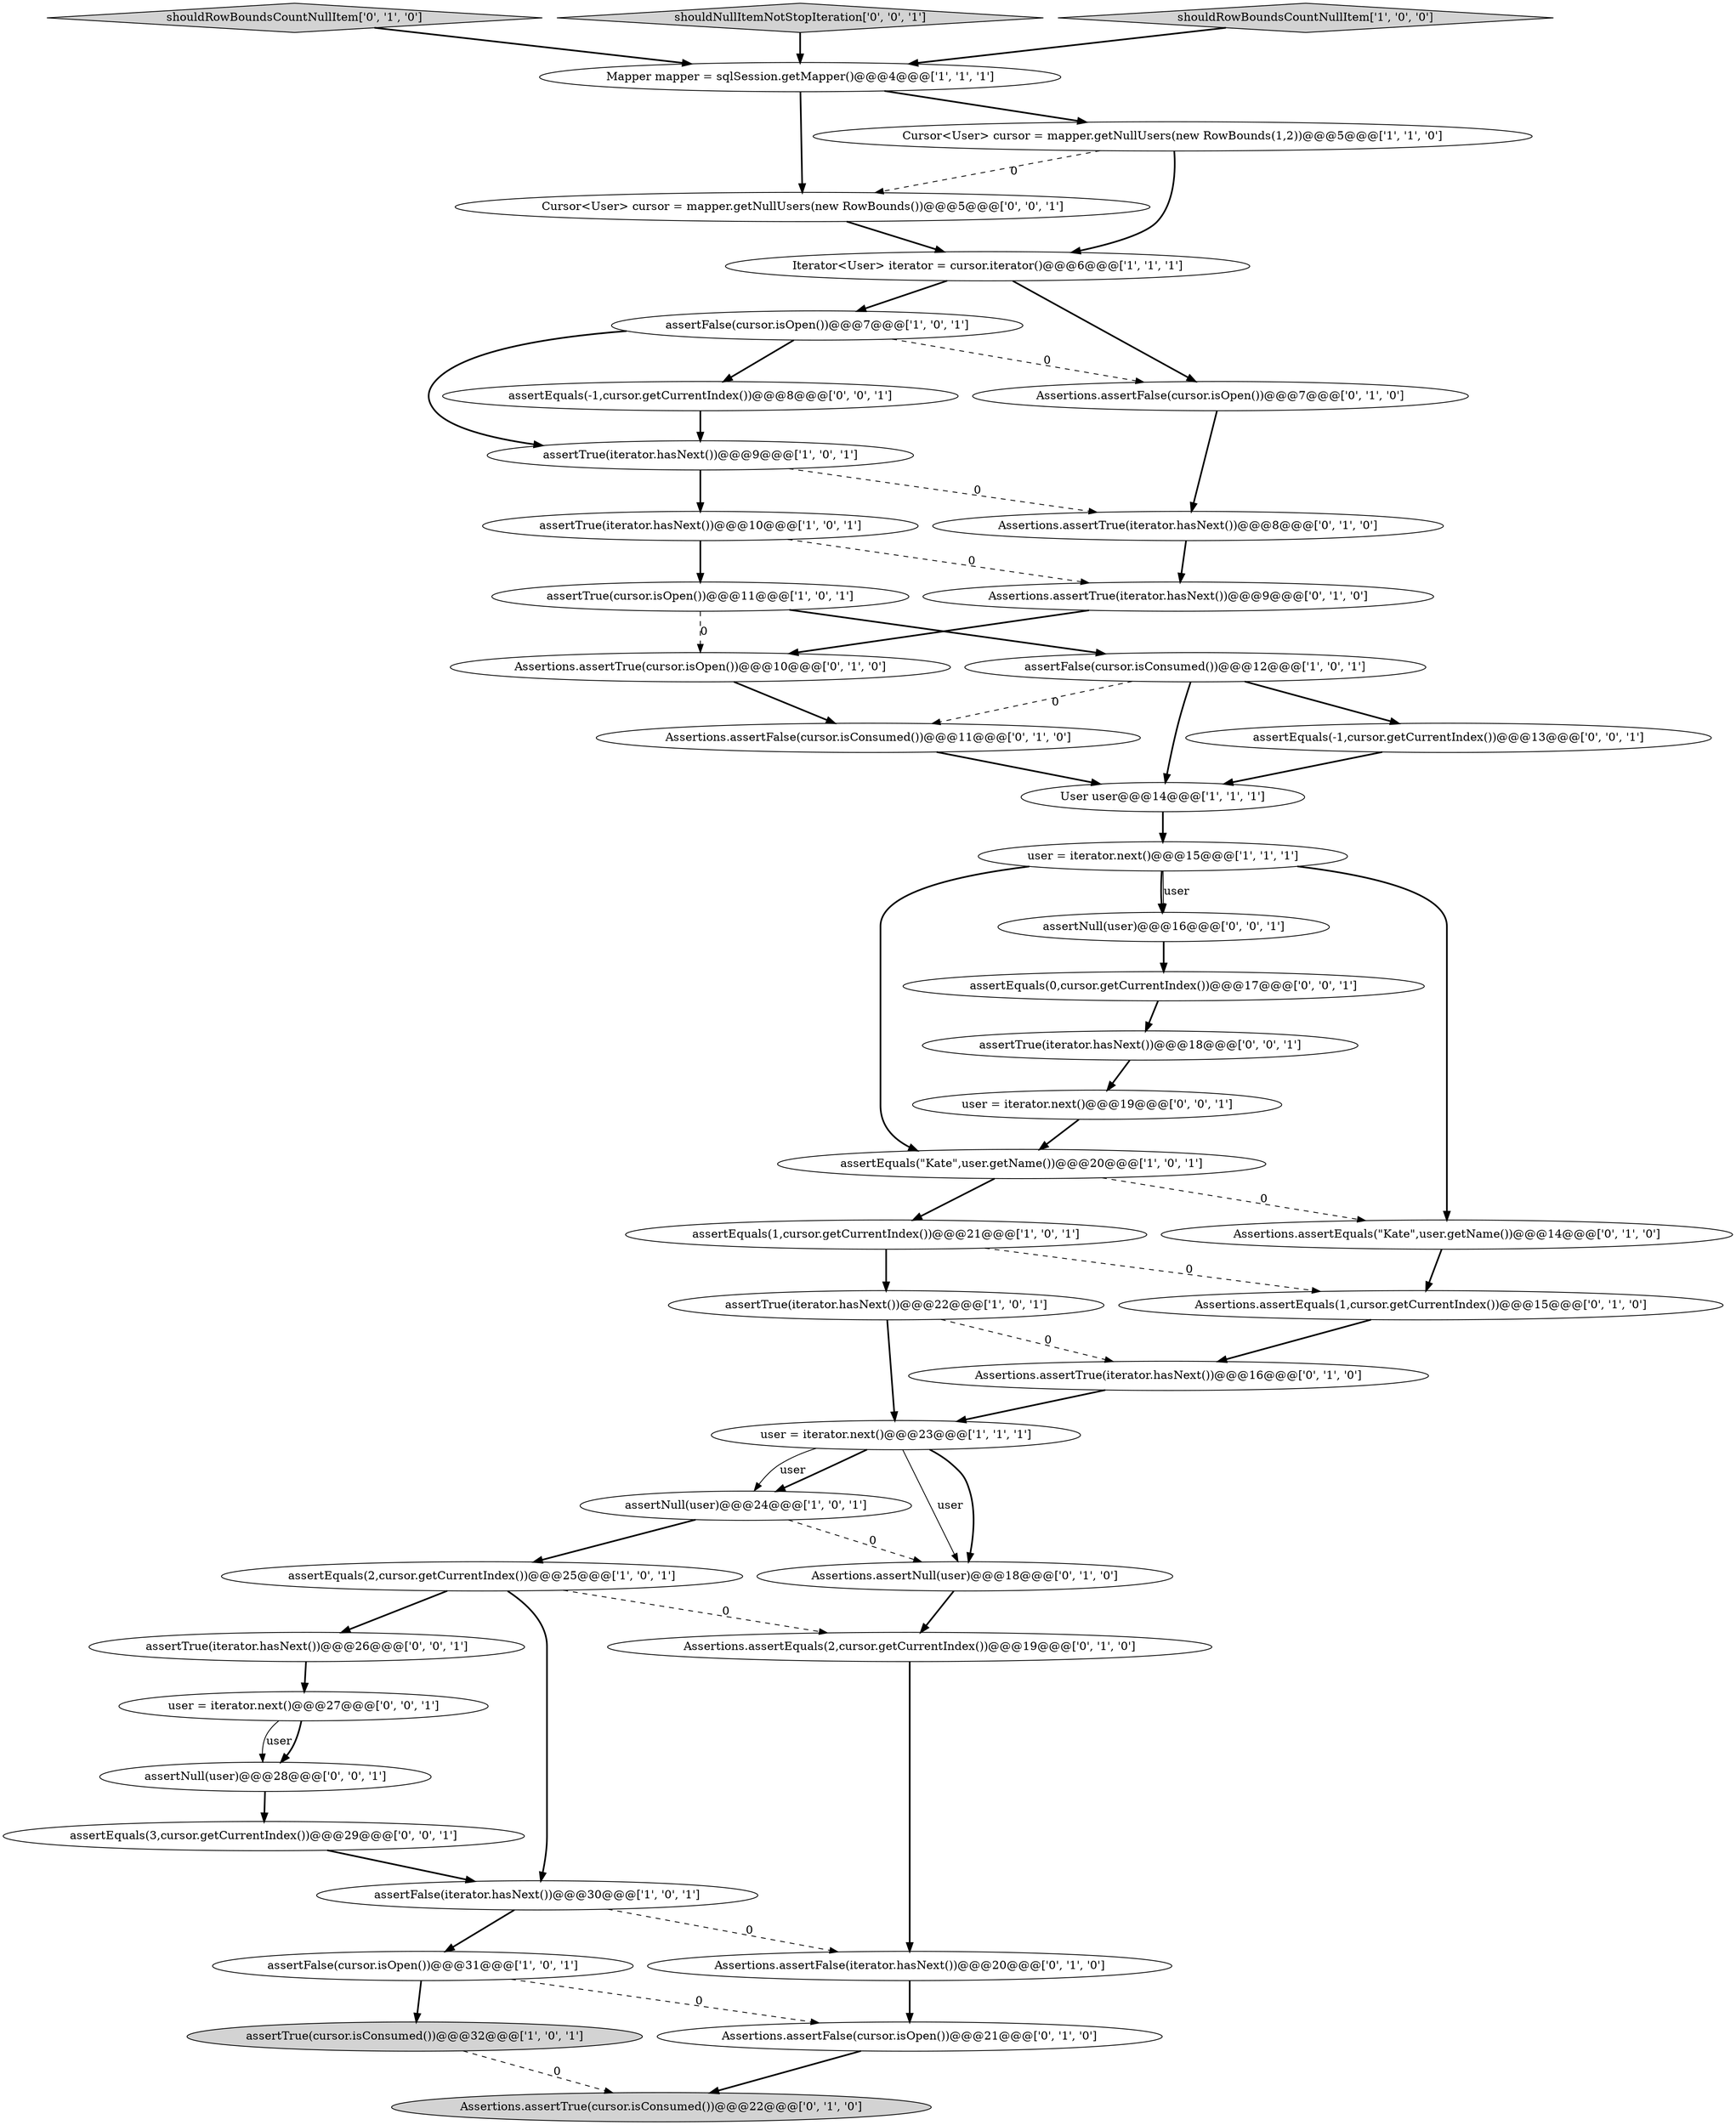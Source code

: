 digraph {
18 [style = filled, label = "user = iterator.next()@@@15@@@['1', '1', '1']", fillcolor = white, shape = ellipse image = "AAA0AAABBB1BBB"];
0 [style = filled, label = "Mapper mapper = sqlSession.getMapper()@@@4@@@['1', '1', '1']", fillcolor = white, shape = ellipse image = "AAA0AAABBB1BBB"];
31 [style = filled, label = "shouldRowBoundsCountNullItem['0', '1', '0']", fillcolor = lightgray, shape = diamond image = "AAA0AAABBB2BBB"];
32 [style = filled, label = "Assertions.assertFalse(cursor.isOpen())@@@7@@@['0', '1', '0']", fillcolor = white, shape = ellipse image = "AAA1AAABBB2BBB"];
17 [style = filled, label = "assertTrue(iterator.hasNext())@@@10@@@['1', '0', '1']", fillcolor = white, shape = ellipse image = "AAA0AAABBB1BBB"];
14 [style = filled, label = "assertTrue(iterator.hasNext())@@@22@@@['1', '0', '1']", fillcolor = white, shape = ellipse image = "AAA0AAABBB1BBB"];
19 [style = filled, label = "assertNull(user)@@@24@@@['1', '0', '1']", fillcolor = white, shape = ellipse image = "AAA0AAABBB1BBB"];
6 [style = filled, label = "assertFalse(cursor.isOpen())@@@31@@@['1', '0', '1']", fillcolor = white, shape = ellipse image = "AAA0AAABBB1BBB"];
12 [style = filled, label = "User user@@@14@@@['1', '1', '1']", fillcolor = white, shape = ellipse image = "AAA0AAABBB1BBB"];
15 [style = filled, label = "user = iterator.next()@@@23@@@['1', '1', '1']", fillcolor = white, shape = ellipse image = "AAA0AAABBB1BBB"];
37 [style = filled, label = "assertTrue(iterator.hasNext())@@@18@@@['0', '0', '1']", fillcolor = white, shape = ellipse image = "AAA0AAABBB3BBB"];
44 [style = filled, label = "shouldNullItemNotStopIteration['0', '0', '1']", fillcolor = lightgray, shape = diamond image = "AAA0AAABBB3BBB"];
43 [style = filled, label = "user = iterator.next()@@@19@@@['0', '0', '1']", fillcolor = white, shape = ellipse image = "AAA0AAABBB3BBB"];
28 [style = filled, label = "Assertions.assertTrue(iterator.hasNext())@@@9@@@['0', '1', '0']", fillcolor = white, shape = ellipse image = "AAA1AAABBB2BBB"];
20 [style = filled, label = "Assertions.assertTrue(iterator.hasNext())@@@16@@@['0', '1', '0']", fillcolor = white, shape = ellipse image = "AAA1AAABBB2BBB"];
11 [style = filled, label = "assertTrue(cursor.isConsumed())@@@32@@@['1', '0', '1']", fillcolor = lightgray, shape = ellipse image = "AAA0AAABBB1BBB"];
5 [style = filled, label = "assertFalse(iterator.hasNext())@@@30@@@['1', '0', '1']", fillcolor = white, shape = ellipse image = "AAA0AAABBB1BBB"];
36 [style = filled, label = "Cursor<User> cursor = mapper.getNullUsers(new RowBounds())@@@5@@@['0', '0', '1']", fillcolor = white, shape = ellipse image = "AAA0AAABBB3BBB"];
38 [style = filled, label = "user = iterator.next()@@@27@@@['0', '0', '1']", fillcolor = white, shape = ellipse image = "AAA0AAABBB3BBB"];
1 [style = filled, label = "Iterator<User> iterator = cursor.iterator()@@@6@@@['1', '1', '1']", fillcolor = white, shape = ellipse image = "AAA0AAABBB1BBB"];
42 [style = filled, label = "assertNull(user)@@@28@@@['0', '0', '1']", fillcolor = white, shape = ellipse image = "AAA0AAABBB3BBB"];
35 [style = filled, label = "assertEquals(3,cursor.getCurrentIndex())@@@29@@@['0', '0', '1']", fillcolor = white, shape = ellipse image = "AAA0AAABBB3BBB"];
34 [style = filled, label = "assertEquals(0,cursor.getCurrentIndex())@@@17@@@['0', '0', '1']", fillcolor = white, shape = ellipse image = "AAA0AAABBB3BBB"];
24 [style = filled, label = "Assertions.assertFalse(cursor.isConsumed())@@@11@@@['0', '1', '0']", fillcolor = white, shape = ellipse image = "AAA1AAABBB2BBB"];
9 [style = filled, label = "assertEquals(1,cursor.getCurrentIndex())@@@21@@@['1', '0', '1']", fillcolor = white, shape = ellipse image = "AAA0AAABBB1BBB"];
22 [style = filled, label = "Assertions.assertEquals(1,cursor.getCurrentIndex())@@@15@@@['0', '1', '0']", fillcolor = white, shape = ellipse image = "AAA1AAABBB2BBB"];
2 [style = filled, label = "assertTrue(iterator.hasNext())@@@9@@@['1', '0', '1']", fillcolor = white, shape = ellipse image = "AAA0AAABBB1BBB"];
33 [style = filled, label = "Assertions.assertEquals(\"Kate\",user.getName())@@@14@@@['0', '1', '0']", fillcolor = white, shape = ellipse image = "AAA1AAABBB2BBB"];
3 [style = filled, label = "shouldRowBoundsCountNullItem['1', '0', '0']", fillcolor = lightgray, shape = diamond image = "AAA0AAABBB1BBB"];
26 [style = filled, label = "Assertions.assertNull(user)@@@18@@@['0', '1', '0']", fillcolor = white, shape = ellipse image = "AAA1AAABBB2BBB"];
41 [style = filled, label = "assertTrue(iterator.hasNext())@@@26@@@['0', '0', '1']", fillcolor = white, shape = ellipse image = "AAA0AAABBB3BBB"];
7 [style = filled, label = "assertTrue(cursor.isOpen())@@@11@@@['1', '0', '1']", fillcolor = white, shape = ellipse image = "AAA0AAABBB1BBB"];
27 [style = filled, label = "Assertions.assertFalse(iterator.hasNext())@@@20@@@['0', '1', '0']", fillcolor = white, shape = ellipse image = "AAA1AAABBB2BBB"];
40 [style = filled, label = "assertEquals(-1,cursor.getCurrentIndex())@@@13@@@['0', '0', '1']", fillcolor = white, shape = ellipse image = "AAA0AAABBB3BBB"];
16 [style = filled, label = "Cursor<User> cursor = mapper.getNullUsers(new RowBounds(1,2))@@@5@@@['1', '1', '0']", fillcolor = white, shape = ellipse image = "AAA0AAABBB1BBB"];
39 [style = filled, label = "assertNull(user)@@@16@@@['0', '0', '1']", fillcolor = white, shape = ellipse image = "AAA0AAABBB3BBB"];
29 [style = filled, label = "Assertions.assertTrue(iterator.hasNext())@@@8@@@['0', '1', '0']", fillcolor = white, shape = ellipse image = "AAA1AAABBB2BBB"];
4 [style = filled, label = "assertFalse(cursor.isOpen())@@@7@@@['1', '0', '1']", fillcolor = white, shape = ellipse image = "AAA0AAABBB1BBB"];
21 [style = filled, label = "Assertions.assertTrue(cursor.isOpen())@@@10@@@['0', '1', '0']", fillcolor = white, shape = ellipse image = "AAA1AAABBB2BBB"];
45 [style = filled, label = "assertEquals(-1,cursor.getCurrentIndex())@@@8@@@['0', '0', '1']", fillcolor = white, shape = ellipse image = "AAA0AAABBB3BBB"];
10 [style = filled, label = "assertEquals(2,cursor.getCurrentIndex())@@@25@@@['1', '0', '1']", fillcolor = white, shape = ellipse image = "AAA0AAABBB1BBB"];
13 [style = filled, label = "assertFalse(cursor.isConsumed())@@@12@@@['1', '0', '1']", fillcolor = white, shape = ellipse image = "AAA0AAABBB1BBB"];
23 [style = filled, label = "Assertions.assertEquals(2,cursor.getCurrentIndex())@@@19@@@['0', '1', '0']", fillcolor = white, shape = ellipse image = "AAA1AAABBB2BBB"];
25 [style = filled, label = "Assertions.assertFalse(cursor.isOpen())@@@21@@@['0', '1', '0']", fillcolor = white, shape = ellipse image = "AAA1AAABBB2BBB"];
8 [style = filled, label = "assertEquals(\"Kate\",user.getName())@@@20@@@['1', '0', '1']", fillcolor = white, shape = ellipse image = "AAA0AAABBB1BBB"];
30 [style = filled, label = "Assertions.assertTrue(cursor.isConsumed())@@@22@@@['0', '1', '0']", fillcolor = lightgray, shape = ellipse image = "AAA1AAABBB2BBB"];
28->21 [style = bold, label=""];
9->22 [style = dashed, label="0"];
19->10 [style = bold, label=""];
8->9 [style = bold, label=""];
40->12 [style = bold, label=""];
27->25 [style = bold, label=""];
39->34 [style = bold, label=""];
18->39 [style = solid, label="user"];
37->43 [style = bold, label=""];
6->11 [style = bold, label=""];
20->15 [style = bold, label=""];
29->28 [style = bold, label=""];
18->39 [style = bold, label=""];
38->42 [style = solid, label="user"];
8->33 [style = dashed, label="0"];
11->30 [style = dashed, label="0"];
15->19 [style = bold, label=""];
18->33 [style = bold, label=""];
5->27 [style = dashed, label="0"];
21->24 [style = bold, label=""];
22->20 [style = bold, label=""];
31->0 [style = bold, label=""];
44->0 [style = bold, label=""];
13->40 [style = bold, label=""];
4->45 [style = bold, label=""];
4->32 [style = dashed, label="0"];
13->24 [style = dashed, label="0"];
2->17 [style = bold, label=""];
4->2 [style = bold, label=""];
7->13 [style = bold, label=""];
45->2 [style = bold, label=""];
35->5 [style = bold, label=""];
7->21 [style = dashed, label="0"];
13->12 [style = bold, label=""];
33->22 [style = bold, label=""];
19->26 [style = dashed, label="0"];
16->1 [style = bold, label=""];
0->36 [style = bold, label=""];
14->20 [style = dashed, label="0"];
15->26 [style = bold, label=""];
3->0 [style = bold, label=""];
41->38 [style = bold, label=""];
12->18 [style = bold, label=""];
36->1 [style = bold, label=""];
38->42 [style = bold, label=""];
2->29 [style = dashed, label="0"];
9->14 [style = bold, label=""];
1->4 [style = bold, label=""];
16->36 [style = dashed, label="0"];
26->23 [style = bold, label=""];
24->12 [style = bold, label=""];
15->26 [style = solid, label="user"];
42->35 [style = bold, label=""];
18->8 [style = bold, label=""];
17->7 [style = bold, label=""];
17->28 [style = dashed, label="0"];
32->29 [style = bold, label=""];
10->23 [style = dashed, label="0"];
14->15 [style = bold, label=""];
25->30 [style = bold, label=""];
6->25 [style = dashed, label="0"];
43->8 [style = bold, label=""];
34->37 [style = bold, label=""];
10->5 [style = bold, label=""];
5->6 [style = bold, label=""];
15->19 [style = solid, label="user"];
10->41 [style = bold, label=""];
1->32 [style = bold, label=""];
23->27 [style = bold, label=""];
0->16 [style = bold, label=""];
}
